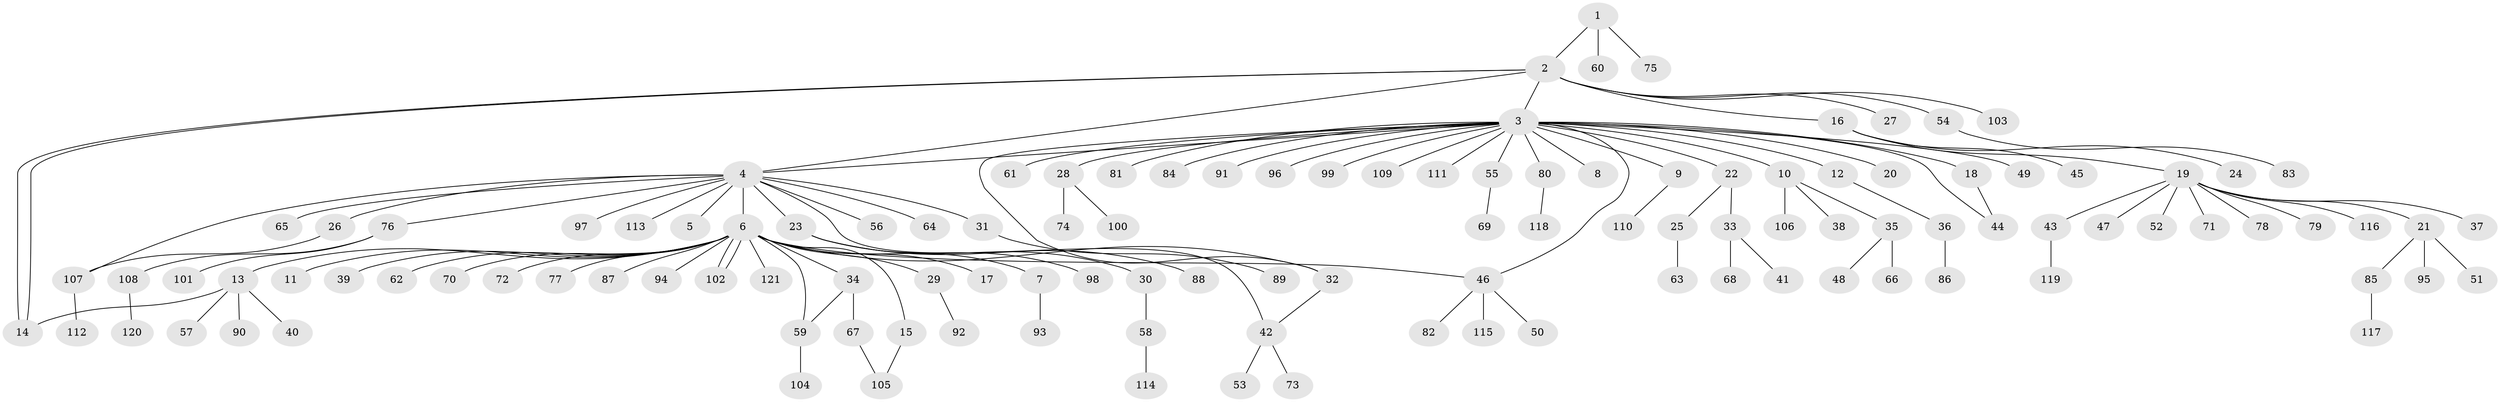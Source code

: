 // coarse degree distribution, {2: 0.1643835616438356, 7: 0.0136986301369863, 10: 0.0136986301369863, 14: 0.0136986301369863, 1: 0.6438356164383562, 19: 0.0136986301369863, 4: 0.0410958904109589, 3: 0.0821917808219178, 9: 0.0136986301369863}
// Generated by graph-tools (version 1.1) at 2025/50/03/04/25 22:50:16]
// undirected, 121 vertices, 131 edges
graph export_dot {
  node [color=gray90,style=filled];
  1;
  2;
  3;
  4;
  5;
  6;
  7;
  8;
  9;
  10;
  11;
  12;
  13;
  14;
  15;
  16;
  17;
  18;
  19;
  20;
  21;
  22;
  23;
  24;
  25;
  26;
  27;
  28;
  29;
  30;
  31;
  32;
  33;
  34;
  35;
  36;
  37;
  38;
  39;
  40;
  41;
  42;
  43;
  44;
  45;
  46;
  47;
  48;
  49;
  50;
  51;
  52;
  53;
  54;
  55;
  56;
  57;
  58;
  59;
  60;
  61;
  62;
  63;
  64;
  65;
  66;
  67;
  68;
  69;
  70;
  71;
  72;
  73;
  74;
  75;
  76;
  77;
  78;
  79;
  80;
  81;
  82;
  83;
  84;
  85;
  86;
  87;
  88;
  89;
  90;
  91;
  92;
  93;
  94;
  95;
  96;
  97;
  98;
  99;
  100;
  101;
  102;
  103;
  104;
  105;
  106;
  107;
  108;
  109;
  110;
  111;
  112;
  113;
  114;
  115;
  116;
  117;
  118;
  119;
  120;
  121;
  1 -- 2;
  1 -- 60;
  1 -- 75;
  2 -- 3;
  2 -- 4;
  2 -- 14;
  2 -- 14;
  2 -- 16;
  2 -- 27;
  2 -- 54;
  2 -- 103;
  3 -- 4;
  3 -- 8;
  3 -- 9;
  3 -- 10;
  3 -- 12;
  3 -- 18;
  3 -- 20;
  3 -- 22;
  3 -- 28;
  3 -- 32;
  3 -- 44;
  3 -- 46;
  3 -- 49;
  3 -- 55;
  3 -- 61;
  3 -- 80;
  3 -- 81;
  3 -- 84;
  3 -- 91;
  3 -- 96;
  3 -- 99;
  3 -- 109;
  3 -- 111;
  4 -- 5;
  4 -- 6;
  4 -- 23;
  4 -- 26;
  4 -- 31;
  4 -- 42;
  4 -- 56;
  4 -- 64;
  4 -- 65;
  4 -- 76;
  4 -- 97;
  4 -- 107;
  4 -- 113;
  6 -- 7;
  6 -- 11;
  6 -- 13;
  6 -- 15;
  6 -- 17;
  6 -- 29;
  6 -- 32;
  6 -- 34;
  6 -- 39;
  6 -- 46;
  6 -- 59;
  6 -- 62;
  6 -- 70;
  6 -- 72;
  6 -- 77;
  6 -- 87;
  6 -- 94;
  6 -- 102;
  6 -- 102;
  6 -- 121;
  7 -- 93;
  9 -- 110;
  10 -- 35;
  10 -- 38;
  10 -- 106;
  12 -- 36;
  13 -- 14;
  13 -- 40;
  13 -- 57;
  13 -- 90;
  15 -- 105;
  16 -- 19;
  16 -- 24;
  16 -- 45;
  18 -- 44;
  19 -- 21;
  19 -- 37;
  19 -- 43;
  19 -- 47;
  19 -- 52;
  19 -- 71;
  19 -- 78;
  19 -- 79;
  19 -- 116;
  21 -- 51;
  21 -- 85;
  21 -- 95;
  22 -- 25;
  22 -- 33;
  23 -- 30;
  23 -- 88;
  23 -- 98;
  25 -- 63;
  26 -- 107;
  28 -- 74;
  28 -- 100;
  29 -- 92;
  30 -- 58;
  31 -- 89;
  32 -- 42;
  33 -- 41;
  33 -- 68;
  34 -- 59;
  34 -- 67;
  35 -- 48;
  35 -- 66;
  36 -- 86;
  42 -- 53;
  42 -- 73;
  43 -- 119;
  46 -- 50;
  46 -- 82;
  46 -- 115;
  54 -- 83;
  55 -- 69;
  58 -- 114;
  59 -- 104;
  67 -- 105;
  76 -- 101;
  76 -- 108;
  80 -- 118;
  85 -- 117;
  107 -- 112;
  108 -- 120;
}
